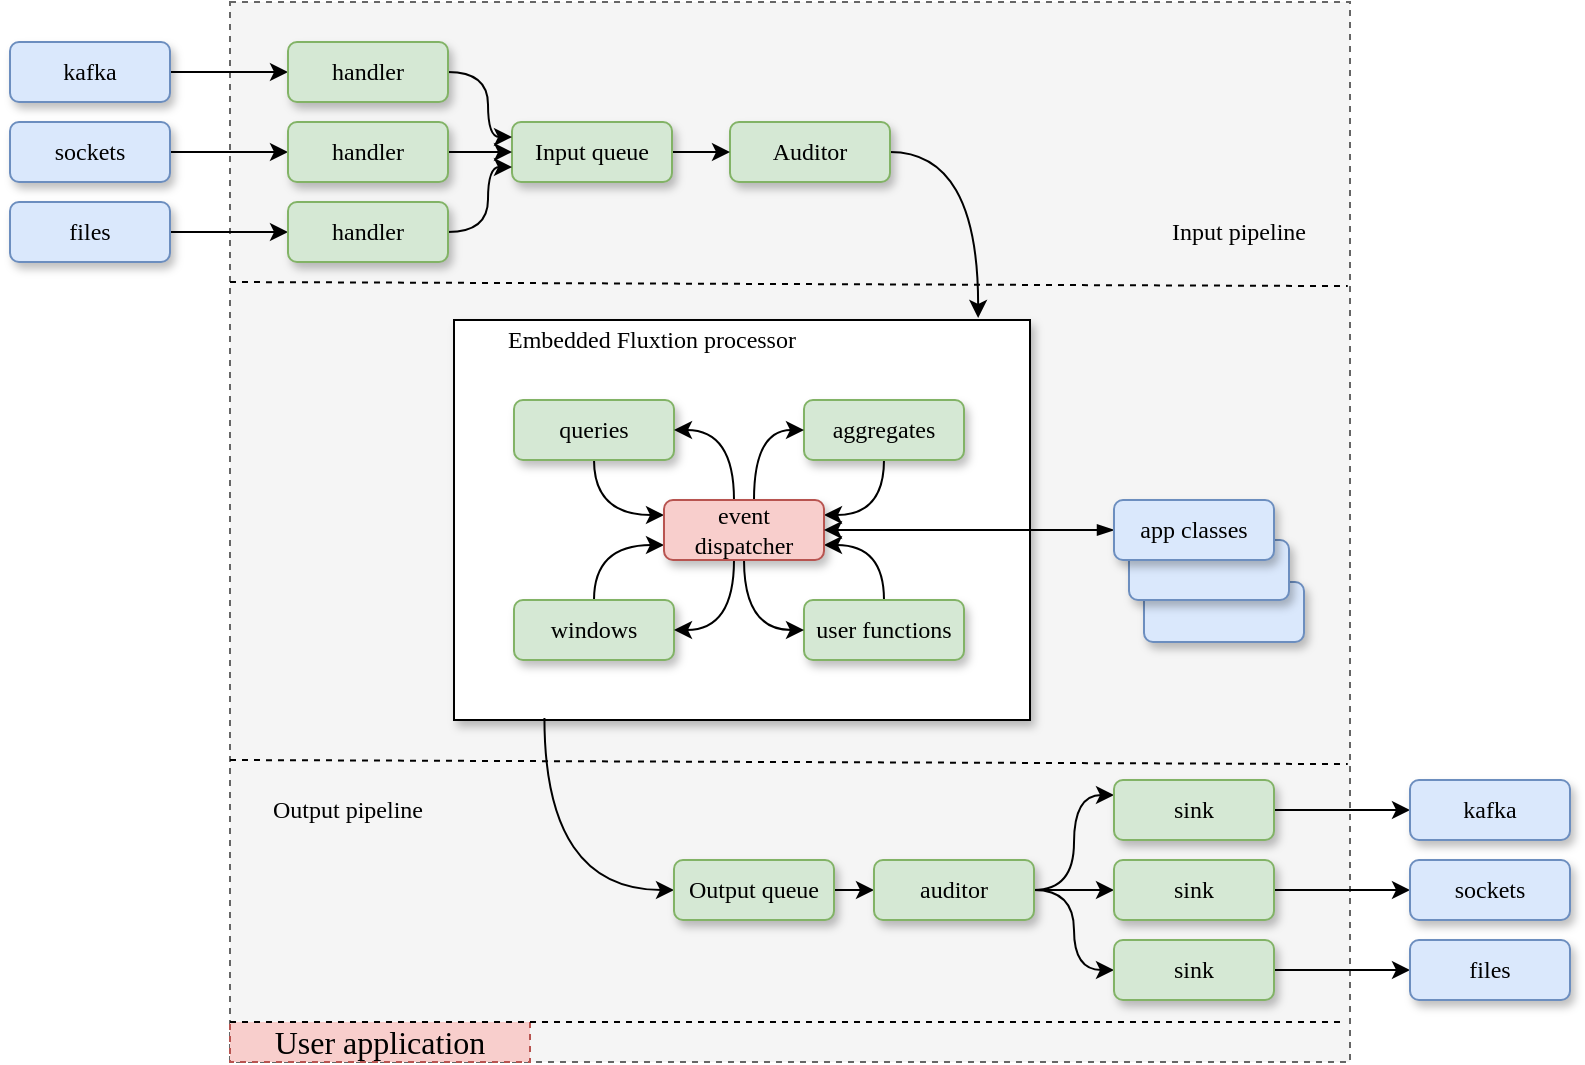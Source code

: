 <mxfile version="14.1.8" type="device"><diagram id="EHuUJHggIL5r_RXWNjE-" name="Page-1"><mxGraphModel dx="1182" dy="826" grid="1" gridSize="10" guides="1" tooltips="1" connect="1" arrows="1" fold="1" page="1" pageScale="1" pageWidth="1169" pageHeight="1654" math="0" shadow="0"><root><mxCell id="0"/><mxCell id="1" parent="0"/><mxCell id="KQn6Uf30BCrk-3s5nFrq-4" value="" style="rounded=0;whiteSpace=wrap;html=1;shadow=0;glass=0;dashed=1;sketch=0;fillColor=#f5f5f5;strokeColor=#666666;fontColor=#333333;" parent="1" vertex="1"><mxGeometry x="120" y="180" width="560" height="530" as="geometry"/></mxCell><mxCell id="Xm17Ci6VOuXUE4DC-9qw-5" style="edgeStyle=orthogonalEdgeStyle;rounded=0;orthogonalLoop=1;jettySize=auto;html=1;entryX=0;entryY=0.5;entryDx=0;entryDy=0;curved=1;" parent="1" source="KQn6Uf30BCrk-3s5nFrq-1" target="TgrR3PMiWVgX_3PpwUvV-15" edge="1"><mxGeometry relative="1" as="geometry"><mxPoint x="180" y="207.5" as="targetPoint"/></mxGeometry></mxCell><mxCell id="KQn6Uf30BCrk-3s5nFrq-1" value="kafka" style="rounded=1;whiteSpace=wrap;html=1;fillColor=#dae8fc;strokeColor=#6c8ebf;shadow=1;fontFamily=Verdana;" parent="1" vertex="1"><mxGeometry x="10" y="200" width="80" height="30" as="geometry"/></mxCell><mxCell id="KQn6Uf30BCrk-3s5nFrq-5" value="User application" style="text;html=1;strokeColor=#b85450;fillColor=#f8cecc;align=center;verticalAlign=middle;whiteSpace=wrap;rounded=0;shadow=0;glass=0;dashed=1;sketch=0;fontFamily=Verdana;fontSize=16;" parent="1" vertex="1"><mxGeometry x="120" y="690" width="150" height="20" as="geometry"/></mxCell><mxCell id="Xm17Ci6VOuXUE4DC-9qw-6" style="edgeStyle=orthogonalEdgeStyle;curved=1;rounded=0;orthogonalLoop=1;jettySize=auto;html=1;entryX=0;entryY=0.5;entryDx=0;entryDy=0;" parent="1" source="Xm17Ci6VOuXUE4DC-9qw-1" target="TgrR3PMiWVgX_3PpwUvV-14" edge="1"><mxGeometry relative="1" as="geometry"><mxPoint x="180" y="215" as="targetPoint"/></mxGeometry></mxCell><mxCell id="Xm17Ci6VOuXUE4DC-9qw-1" value="sockets" style="rounded=1;whiteSpace=wrap;html=1;fillColor=#dae8fc;strokeColor=#6c8ebf;shadow=1;fontFamily=Verdana;" parent="1" vertex="1"><mxGeometry x="10" y="240" width="80" height="30" as="geometry"/></mxCell><mxCell id="Xm17Ci6VOuXUE4DC-9qw-7" style="edgeStyle=orthogonalEdgeStyle;curved=1;rounded=0;orthogonalLoop=1;jettySize=auto;html=1;entryX=0;entryY=0.5;entryDx=0;entryDy=0;" parent="1" source="Xm17Ci6VOuXUE4DC-9qw-2" target="TgrR3PMiWVgX_3PpwUvV-16" edge="1"><mxGeometry relative="1" as="geometry"><mxPoint x="180" y="222.5" as="targetPoint"/></mxGeometry></mxCell><mxCell id="Xm17Ci6VOuXUE4DC-9qw-2" value="files" style="rounded=1;whiteSpace=wrap;html=1;fillColor=#dae8fc;strokeColor=#6c8ebf;shadow=1;fontFamily=Verdana;" parent="1" vertex="1"><mxGeometry x="10" y="280" width="80" height="30" as="geometry"/></mxCell><mxCell id="TgrR3PMiWVgX_3PpwUvV-26" style="edgeStyle=orthogonalEdgeStyle;curved=1;rounded=0;orthogonalLoop=1;jettySize=auto;html=1;entryX=0.91;entryY=-0.005;entryDx=0;entryDy=0;entryPerimeter=0;strokeWidth=1;fontFamily=Verdana;exitX=1;exitY=0.5;exitDx=0;exitDy=0;" edge="1" parent="1" source="Xm17Ci6VOuXUE4DC-9qw-3" target="Xm17Ci6VOuXUE4DC-9qw-10"><mxGeometry relative="1" as="geometry"><Array as="points"><mxPoint x="494" y="255"/></Array></mxGeometry></mxCell><mxCell id="Xm17Ci6VOuXUE4DC-9qw-3" value="Auditor" style="rounded=1;whiteSpace=wrap;html=1;fillColor=#d5e8d4;strokeColor=#82b366;shadow=1;fontFamily=Verdana;" parent="1" vertex="1"><mxGeometry x="370" y="240" width="80" height="30" as="geometry"/></mxCell><mxCell id="Xm17Ci6VOuXUE4DC-9qw-9" style="edgeStyle=orthogonalEdgeStyle;curved=1;rounded=0;orthogonalLoop=1;jettySize=auto;html=1;entryX=0;entryY=0.5;entryDx=0;entryDy=0;" parent="1" source="Xm17Ci6VOuXUE4DC-9qw-4" target="Xm17Ci6VOuXUE4DC-9qw-3" edge="1"><mxGeometry relative="1" as="geometry"/></mxCell><mxCell id="Xm17Ci6VOuXUE4DC-9qw-4" value="Input queue" style="rounded=1;whiteSpace=wrap;html=1;fillColor=#d5e8d4;strokeColor=#82b366;shadow=1;fontFamily=Verdana;" parent="1" vertex="1"><mxGeometry x="261" y="240" width="80" height="30" as="geometry"/></mxCell><mxCell id="Xm17Ci6VOuXUE4DC-9qw-10" value="" style="rounded=0;whiteSpace=wrap;html=1;shadow=1;" parent="1" vertex="1"><mxGeometry x="232" y="339" width="288" height="200" as="geometry"/></mxCell><mxCell id="Xm17Ci6VOuXUE4DC-9qw-15" value="Embedded Fluxtion processor" style="text;html=1;strokeColor=none;fillColor=none;align=center;verticalAlign=middle;whiteSpace=wrap;rounded=0;shadow=0;glass=0;dashed=1;sketch=0;fontFamily=Verdana;" parent="1" vertex="1"><mxGeometry x="232" y="339" width="198" height="20" as="geometry"/></mxCell><mxCell id="Xm17Ci6VOuXUE4DC-9qw-30" style="edgeStyle=orthogonalEdgeStyle;curved=1;rounded=0;orthogonalLoop=1;jettySize=auto;html=1;entryX=0;entryY=0.25;entryDx=0;entryDy=0;" parent="1" source="Xm17Ci6VOuXUE4DC-9qw-16" target="Xm17Ci6VOuXUE4DC-9qw-21" edge="1"><mxGeometry relative="1" as="geometry"/></mxCell><mxCell id="Xm17Ci6VOuXUE4DC-9qw-16" value="queries" style="rounded=1;whiteSpace=wrap;html=1;fillColor=#d5e8d4;strokeColor=#82b366;shadow=1;fontFamily=Verdana;" parent="1" vertex="1"><mxGeometry x="262" y="379" width="80" height="30" as="geometry"/></mxCell><mxCell id="Xm17Ci6VOuXUE4DC-9qw-22" style="edgeStyle=orthogonalEdgeStyle;curved=1;rounded=0;orthogonalLoop=1;jettySize=auto;html=1;entryX=0;entryY=0.75;entryDx=0;entryDy=0;" parent="1" source="Xm17Ci6VOuXUE4DC-9qw-18" target="Xm17Ci6VOuXUE4DC-9qw-21" edge="1"><mxGeometry relative="1" as="geometry"/></mxCell><mxCell id="Xm17Ci6VOuXUE4DC-9qw-18" value="windows" style="rounded=1;whiteSpace=wrap;html=1;fillColor=#d5e8d4;strokeColor=#82b366;shadow=1;fontFamily=Verdana;" parent="1" vertex="1"><mxGeometry x="262" y="479" width="80" height="30" as="geometry"/></mxCell><mxCell id="Xm17Ci6VOuXUE4DC-9qw-25" style="edgeStyle=orthogonalEdgeStyle;curved=1;rounded=0;orthogonalLoop=1;jettySize=auto;html=1;entryX=1;entryY=0.25;entryDx=0;entryDy=0;" parent="1" source="Xm17Ci6VOuXUE4DC-9qw-19" target="Xm17Ci6VOuXUE4DC-9qw-21" edge="1"><mxGeometry relative="1" as="geometry"/></mxCell><mxCell id="Xm17Ci6VOuXUE4DC-9qw-19" value="aggregates" style="rounded=1;whiteSpace=wrap;html=1;fillColor=#d5e8d4;strokeColor=#82b366;shadow=1;fontFamily=Verdana;" parent="1" vertex="1"><mxGeometry x="407" y="379" width="80" height="30" as="geometry"/></mxCell><mxCell id="Xm17Ci6VOuXUE4DC-9qw-29" style="edgeStyle=orthogonalEdgeStyle;curved=1;rounded=0;orthogonalLoop=1;jettySize=auto;html=1;entryX=1;entryY=0.75;entryDx=0;entryDy=0;" parent="1" source="Xm17Ci6VOuXUE4DC-9qw-20" target="Xm17Ci6VOuXUE4DC-9qw-21" edge="1"><mxGeometry relative="1" as="geometry"/></mxCell><mxCell id="Xm17Ci6VOuXUE4DC-9qw-20" value="user functions" style="rounded=1;whiteSpace=wrap;html=1;fillColor=#d5e8d4;strokeColor=#82b366;shadow=1;fontFamily=Verdana;" parent="1" vertex="1"><mxGeometry x="407" y="479" width="80" height="30" as="geometry"/></mxCell><mxCell id="Xm17Ci6VOuXUE4DC-9qw-24" style="edgeStyle=orthogonalEdgeStyle;curved=1;rounded=0;orthogonalLoop=1;jettySize=auto;html=1;entryX=0;entryY=0.5;entryDx=0;entryDy=0;" parent="1" source="Xm17Ci6VOuXUE4DC-9qw-21" target="Xm17Ci6VOuXUE4DC-9qw-19" edge="1"><mxGeometry relative="1" as="geometry"><Array as="points"><mxPoint x="382" y="394"/></Array></mxGeometry></mxCell><mxCell id="Xm17Ci6VOuXUE4DC-9qw-26" style="edgeStyle=orthogonalEdgeStyle;curved=1;rounded=0;orthogonalLoop=1;jettySize=auto;html=1;entryX=1;entryY=0.5;entryDx=0;entryDy=0;" parent="1" source="Xm17Ci6VOuXUE4DC-9qw-21" target="Xm17Ci6VOuXUE4DC-9qw-16" edge="1"><mxGeometry relative="1" as="geometry"><Array as="points"><mxPoint x="372" y="394"/></Array></mxGeometry></mxCell><mxCell id="Xm17Ci6VOuXUE4DC-9qw-27" style="edgeStyle=orthogonalEdgeStyle;curved=1;rounded=0;orthogonalLoop=1;jettySize=auto;html=1;entryX=0;entryY=0.5;entryDx=0;entryDy=0;" parent="1" source="Xm17Ci6VOuXUE4DC-9qw-21" target="Xm17Ci6VOuXUE4DC-9qw-20" edge="1"><mxGeometry relative="1" as="geometry"/></mxCell><mxCell id="Xm17Ci6VOuXUE4DC-9qw-28" style="edgeStyle=orthogonalEdgeStyle;curved=1;rounded=0;orthogonalLoop=1;jettySize=auto;html=1;entryX=1;entryY=0.5;entryDx=0;entryDy=0;" parent="1" source="Xm17Ci6VOuXUE4DC-9qw-21" target="Xm17Ci6VOuXUE4DC-9qw-18" edge="1"><mxGeometry relative="1" as="geometry"><Array as="points"><mxPoint x="372" y="494"/></Array></mxGeometry></mxCell><mxCell id="Xm17Ci6VOuXUE4DC-9qw-21" value="event dispatcher" style="rounded=1;whiteSpace=wrap;html=1;fillColor=#f8cecc;strokeColor=#b85450;shadow=1;fontFamily=Verdana;" parent="1" vertex="1"><mxGeometry x="337" y="429" width="80" height="30" as="geometry"/></mxCell><mxCell id="Xm17Ci6VOuXUE4DC-9qw-40" style="edgeStyle=orthogonalEdgeStyle;curved=1;rounded=0;orthogonalLoop=1;jettySize=auto;html=1;exitX=0.157;exitY=0.995;exitDx=0;exitDy=0;entryX=0;entryY=0.5;entryDx=0;entryDy=0;sketch=0;exitPerimeter=0;" parent="1" source="Xm17Ci6VOuXUE4DC-9qw-10" target="Xm17Ci6VOuXUE4DC-9qw-31" edge="1"><mxGeometry relative="1" as="geometry"/></mxCell><mxCell id="Xm17Ci6VOuXUE4DC-9qw-41" style="edgeStyle=orthogonalEdgeStyle;curved=1;rounded=0;sketch=0;orthogonalLoop=1;jettySize=auto;html=1;entryX=0;entryY=0.5;entryDx=0;entryDy=0;" parent="1" source="Xm17Ci6VOuXUE4DC-9qw-31" target="Xm17Ci6VOuXUE4DC-9qw-32" edge="1"><mxGeometry relative="1" as="geometry"/></mxCell><mxCell id="Xm17Ci6VOuXUE4DC-9qw-31" value="Output queue" style="rounded=1;whiteSpace=wrap;html=1;fillColor=#d5e8d4;strokeColor=#82b366;shadow=1;fontFamily=Verdana;" parent="1" vertex="1"><mxGeometry x="342" y="609" width="80" height="30" as="geometry"/></mxCell><mxCell id="Xm17Ci6VOuXUE4DC-9qw-47" style="edgeStyle=orthogonalEdgeStyle;curved=1;rounded=0;sketch=0;orthogonalLoop=1;jettySize=auto;html=1;entryX=0;entryY=0.5;entryDx=0;entryDy=0;" parent="1" source="Xm17Ci6VOuXUE4DC-9qw-32" target="Xm17Ci6VOuXUE4DC-9qw-34" edge="1"><mxGeometry relative="1" as="geometry"/></mxCell><mxCell id="Xm17Ci6VOuXUE4DC-9qw-53" style="edgeStyle=orthogonalEdgeStyle;curved=1;rounded=0;sketch=0;orthogonalLoop=1;jettySize=auto;html=1;entryX=0;entryY=0.25;entryDx=0;entryDy=0;" parent="1" source="Xm17Ci6VOuXUE4DC-9qw-32" target="Xm17Ci6VOuXUE4DC-9qw-35" edge="1"><mxGeometry relative="1" as="geometry"/></mxCell><mxCell id="Xm17Ci6VOuXUE4DC-9qw-54" style="edgeStyle=orthogonalEdgeStyle;curved=1;rounded=0;sketch=0;orthogonalLoop=1;jettySize=auto;html=1;entryX=0;entryY=0.5;entryDx=0;entryDy=0;" parent="1" source="Xm17Ci6VOuXUE4DC-9qw-32" target="Xm17Ci6VOuXUE4DC-9qw-36" edge="1"><mxGeometry relative="1" as="geometry"/></mxCell><mxCell id="Xm17Ci6VOuXUE4DC-9qw-32" value="auditor" style="rounded=1;whiteSpace=wrap;html=1;fillColor=#d5e8d4;strokeColor=#82b366;shadow=1;fontFamily=Verdana;" parent="1" vertex="1"><mxGeometry x="442" y="609" width="80" height="30" as="geometry"/></mxCell><mxCell id="Xm17Ci6VOuXUE4DC-9qw-57" style="edgeStyle=orthogonalEdgeStyle;curved=1;rounded=0;sketch=0;orthogonalLoop=1;jettySize=auto;html=1;entryX=0;entryY=0.5;entryDx=0;entryDy=0;" parent="1" source="Xm17Ci6VOuXUE4DC-9qw-34" target="Xm17Ci6VOuXUE4DC-9qw-49" edge="1"><mxGeometry relative="1" as="geometry"/></mxCell><mxCell id="Xm17Ci6VOuXUE4DC-9qw-34" value="sink" style="rounded=1;whiteSpace=wrap;html=1;fillColor=#d5e8d4;strokeColor=#82b366;shadow=1;fontFamily=Verdana;" parent="1" vertex="1"><mxGeometry x="562" y="609" width="80" height="30" as="geometry"/></mxCell><mxCell id="Xm17Ci6VOuXUE4DC-9qw-55" style="edgeStyle=orthogonalEdgeStyle;curved=1;rounded=0;sketch=0;orthogonalLoop=1;jettySize=auto;html=1;entryX=0;entryY=0.5;entryDx=0;entryDy=0;" parent="1" source="Xm17Ci6VOuXUE4DC-9qw-35" target="Xm17Ci6VOuXUE4DC-9qw-48" edge="1"><mxGeometry relative="1" as="geometry"/></mxCell><mxCell id="Xm17Ci6VOuXUE4DC-9qw-35" value="sink" style="rounded=1;whiteSpace=wrap;html=1;fillColor=#d5e8d4;strokeColor=#82b366;shadow=1;fontFamily=Verdana;" parent="1" vertex="1"><mxGeometry x="562" y="569" width="80" height="30" as="geometry"/></mxCell><mxCell id="Xm17Ci6VOuXUE4DC-9qw-56" style="edgeStyle=orthogonalEdgeStyle;curved=1;rounded=0;sketch=0;orthogonalLoop=1;jettySize=auto;html=1;" parent="1" source="Xm17Ci6VOuXUE4DC-9qw-36" target="Xm17Ci6VOuXUE4DC-9qw-50" edge="1"><mxGeometry relative="1" as="geometry"/></mxCell><mxCell id="Xm17Ci6VOuXUE4DC-9qw-36" value="sink" style="rounded=1;whiteSpace=wrap;html=1;fillColor=#d5e8d4;strokeColor=#82b366;shadow=1;fontFamily=Verdana;" parent="1" vertex="1"><mxGeometry x="562" y="649" width="80" height="30" as="geometry"/></mxCell><mxCell id="Xm17Ci6VOuXUE4DC-9qw-48" value="kafka" style="rounded=1;whiteSpace=wrap;html=1;fillColor=#dae8fc;strokeColor=#6c8ebf;shadow=1;fontFamily=Verdana;" parent="1" vertex="1"><mxGeometry x="710" y="569" width="80" height="30" as="geometry"/></mxCell><mxCell id="Xm17Ci6VOuXUE4DC-9qw-49" value="sockets" style="rounded=1;whiteSpace=wrap;html=1;fillColor=#dae8fc;strokeColor=#6c8ebf;shadow=1;fontFamily=Verdana;" parent="1" vertex="1"><mxGeometry x="710" y="609" width="80" height="30" as="geometry"/></mxCell><mxCell id="Xm17Ci6VOuXUE4DC-9qw-50" value="files" style="rounded=1;whiteSpace=wrap;html=1;fillColor=#dae8fc;strokeColor=#6c8ebf;shadow=1;fontFamily=Verdana;" parent="1" vertex="1"><mxGeometry x="710" y="649" width="80" height="30" as="geometry"/></mxCell><mxCell id="Xm17Ci6VOuXUE4DC-9qw-59" style="edgeStyle=orthogonalEdgeStyle;curved=1;rounded=0;sketch=0;orthogonalLoop=1;jettySize=auto;html=1;entryX=1;entryY=0.5;entryDx=0;entryDy=0;exitX=0;exitY=0.5;exitDx=0;exitDy=0;exitPerimeter=0;startArrow=blockThin;startFill=1;" parent="1" source="Xm17Ci6VOuXUE4DC-9qw-58" target="Xm17Ci6VOuXUE4DC-9qw-21" edge="1"><mxGeometry relative="1" as="geometry"/></mxCell><mxCell id="TgrR3PMiWVgX_3PpwUvV-8" value="Input pipeline" style="text;html=1;strokeColor=none;fillColor=none;align=center;verticalAlign=middle;whiteSpace=wrap;rounded=0;fontFamily=Verdana;" vertex="1" parent="1"><mxGeometry x="577" y="285" width="95" height="20" as="geometry"/></mxCell><mxCell id="TgrR3PMiWVgX_3PpwUvV-12" value="Output pipeline" style="text;html=1;strokeColor=none;fillColor=none;align=center;verticalAlign=middle;whiteSpace=wrap;rounded=0;fontFamily=Verdana;" vertex="1" parent="1"><mxGeometry x="129" y="574" width="100" height="20" as="geometry"/></mxCell><mxCell id="TgrR3PMiWVgX_3PpwUvV-13" value="" style="endArrow=none;dashed=1;html=1;strokeWidth=1;" edge="1" parent="1"><mxGeometry width="50" height="50" relative="1" as="geometry"><mxPoint x="120" y="690" as="sourcePoint"/><mxPoint x="678" y="690" as="targetPoint"/></mxGeometry></mxCell><mxCell id="TgrR3PMiWVgX_3PpwUvV-23" value="" style="edgeStyle=orthogonalEdgeStyle;rounded=0;orthogonalLoop=1;jettySize=auto;html=1;strokeWidth=1;fontFamily=Verdana;" edge="1" parent="1" source="TgrR3PMiWVgX_3PpwUvV-14" target="Xm17Ci6VOuXUE4DC-9qw-4"><mxGeometry relative="1" as="geometry"/></mxCell><mxCell id="TgrR3PMiWVgX_3PpwUvV-14" value="handler" style="rounded=1;whiteSpace=wrap;html=1;fillColor=#d5e8d4;strokeColor=#82b366;shadow=1;fontFamily=Verdana;" vertex="1" parent="1"><mxGeometry x="149" y="240" width="80" height="30" as="geometry"/></mxCell><mxCell id="TgrR3PMiWVgX_3PpwUvV-27" style="edgeStyle=orthogonalEdgeStyle;curved=1;rounded=0;orthogonalLoop=1;jettySize=auto;html=1;entryX=0;entryY=0.25;entryDx=0;entryDy=0;strokeWidth=1;fontFamily=Verdana;" edge="1" parent="1" source="TgrR3PMiWVgX_3PpwUvV-15" target="Xm17Ci6VOuXUE4DC-9qw-4"><mxGeometry relative="1" as="geometry"/></mxCell><mxCell id="TgrR3PMiWVgX_3PpwUvV-15" value="handler" style="rounded=1;whiteSpace=wrap;html=1;fillColor=#d5e8d4;strokeColor=#82b366;shadow=1;fontFamily=Verdana;" vertex="1" parent="1"><mxGeometry x="149" y="200" width="80" height="30" as="geometry"/></mxCell><mxCell id="TgrR3PMiWVgX_3PpwUvV-28" style="edgeStyle=orthogonalEdgeStyle;curved=1;rounded=0;orthogonalLoop=1;jettySize=auto;html=1;entryX=0;entryY=0.75;entryDx=0;entryDy=0;strokeWidth=1;fontFamily=Verdana;" edge="1" parent="1" source="TgrR3PMiWVgX_3PpwUvV-16" target="Xm17Ci6VOuXUE4DC-9qw-4"><mxGeometry relative="1" as="geometry"/></mxCell><mxCell id="TgrR3PMiWVgX_3PpwUvV-16" value="handler" style="rounded=1;whiteSpace=wrap;html=1;fillColor=#d5e8d4;strokeColor=#82b366;shadow=1;fontFamily=Verdana;" vertex="1" parent="1"><mxGeometry x="149" y="280" width="80" height="30" as="geometry"/></mxCell><mxCell id="TgrR3PMiWVgX_3PpwUvV-18" value="" style="endArrow=none;dashed=1;html=1;strokeWidth=1;entryX=0.998;entryY=0.268;entryDx=0;entryDy=0;entryPerimeter=0;" edge="1" parent="1" target="KQn6Uf30BCrk-3s5nFrq-4"><mxGeometry width="50" height="50" relative="1" as="geometry"><mxPoint x="120" y="320" as="sourcePoint"/><mxPoint x="640" y="320" as="targetPoint"/></mxGeometry></mxCell><mxCell id="TgrR3PMiWVgX_3PpwUvV-19" value="" style="rounded=1;whiteSpace=wrap;html=1;fillColor=#dae8fc;strokeColor=#6c8ebf;shadow=1;fontFamily=Verdana;" vertex="1" parent="1"><mxGeometry x="577" y="470" width="80" height="30" as="geometry"/></mxCell><mxCell id="TgrR3PMiWVgX_3PpwUvV-20" value="" style="rounded=1;whiteSpace=wrap;html=1;fillColor=#dae8fc;strokeColor=#6c8ebf;shadow=1;fontFamily=Verdana;" vertex="1" parent="1"><mxGeometry x="569.5" y="449" width="80" height="30" as="geometry"/></mxCell><mxCell id="Xm17Ci6VOuXUE4DC-9qw-58" value="app classes" style="rounded=1;whiteSpace=wrap;html=1;fillColor=#dae8fc;strokeColor=#6c8ebf;shadow=1;fontFamily=Verdana;" parent="1" vertex="1"><mxGeometry x="562" y="429" width="80" height="30" as="geometry"/></mxCell><mxCell id="TgrR3PMiWVgX_3PpwUvV-25" value="" style="endArrow=none;dashed=1;html=1;strokeWidth=1;entryX=0.998;entryY=0.268;entryDx=0;entryDy=0;entryPerimeter=0;" edge="1" parent="1"><mxGeometry width="50" height="50" relative="1" as="geometry"><mxPoint x="120" y="559" as="sourcePoint"/><mxPoint x="678.88" y="561.04" as="targetPoint"/></mxGeometry></mxCell></root></mxGraphModel></diagram></mxfile>
